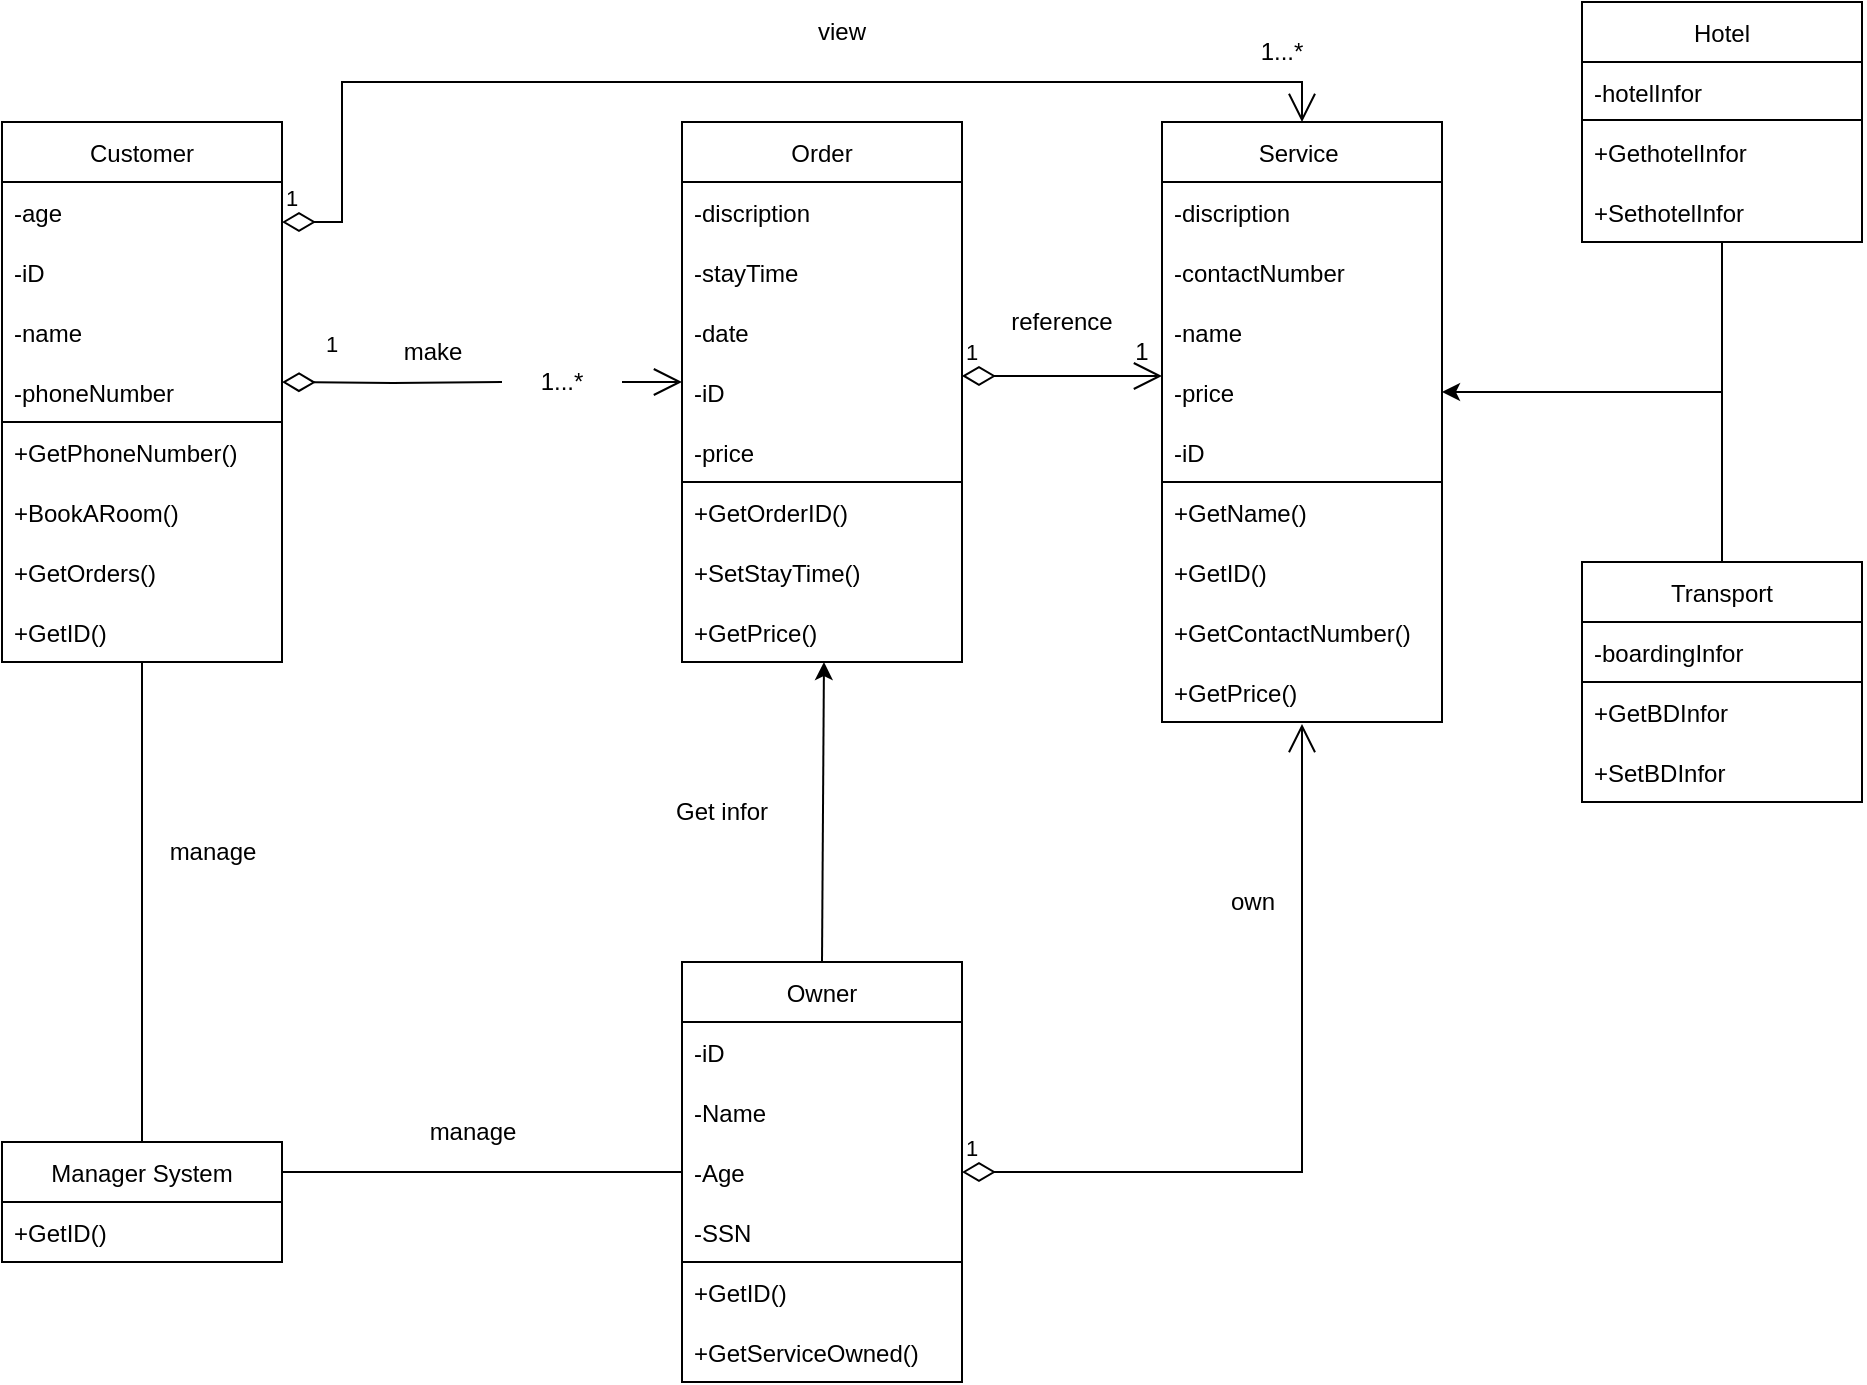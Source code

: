 <mxfile version="20.5.1" type="github">
  <diagram name="Page-1" id="c4acf3e9-155e-7222-9cf6-157b1a14988f">
    <mxGraphModel dx="1578" dy="1904" grid="1" gridSize="10" guides="1" tooltips="1" connect="1" arrows="1" fold="1" page="1" pageScale="1" pageWidth="850" pageHeight="1100" background="none" math="0" shadow="0">
      <root>
        <mxCell id="0" />
        <mxCell id="1" parent="0" />
        <mxCell id="w634_Kkc9kHz6LeSrULX-25" value="Order" style="swimlane;fontStyle=0;childLayout=stackLayout;horizontal=1;startSize=30;horizontalStack=0;resizeParent=1;resizeParentMax=0;resizeLast=0;collapsible=1;marginBottom=0;strokeColor=default;" parent="1" vertex="1">
          <mxGeometry x="420" y="20" width="140" height="270" as="geometry">
            <mxRectangle x="690" y="20" width="60" height="30" as="alternateBounds" />
          </mxGeometry>
        </mxCell>
        <mxCell id="w634_Kkc9kHz6LeSrULX-40" value="-discription" style="text;strokeColor=none;fillColor=none;align=left;verticalAlign=middle;spacingLeft=4;spacingRight=4;overflow=hidden;points=[[0,0.5],[1,0.5]];portConstraint=eastwest;rotatable=0;" parent="w634_Kkc9kHz6LeSrULX-25" vertex="1">
          <mxGeometry y="30" width="140" height="30" as="geometry" />
        </mxCell>
        <mxCell id="w634_Kkc9kHz6LeSrULX-33" value="-stayTime" style="text;strokeColor=none;fillColor=none;align=left;verticalAlign=middle;spacingLeft=4;spacingRight=4;overflow=hidden;points=[[0,0.5],[1,0.5]];portConstraint=eastwest;rotatable=0;" parent="w634_Kkc9kHz6LeSrULX-25" vertex="1">
          <mxGeometry y="60" width="140" height="30" as="geometry" />
        </mxCell>
        <mxCell id="w634_Kkc9kHz6LeSrULX-28" value="-date" style="text;strokeColor=none;fillColor=none;align=left;verticalAlign=middle;spacingLeft=4;spacingRight=4;overflow=hidden;points=[[0,0.5],[1,0.5]];portConstraint=eastwest;rotatable=0;" parent="w634_Kkc9kHz6LeSrULX-25" vertex="1">
          <mxGeometry y="90" width="140" height="30" as="geometry" />
        </mxCell>
        <mxCell id="w634_Kkc9kHz6LeSrULX-26" value="-iD" style="text;strokeColor=none;fillColor=none;align=left;verticalAlign=middle;spacingLeft=4;spacingRight=4;overflow=hidden;points=[[0,0.5],[1,0.5]];portConstraint=eastwest;rotatable=0;" parent="w634_Kkc9kHz6LeSrULX-25" vertex="1">
          <mxGeometry y="120" width="140" height="30" as="geometry" />
        </mxCell>
        <mxCell id="w634_Kkc9kHz6LeSrULX-64" value="-price" style="text;strokeColor=none;fillColor=none;align=left;verticalAlign=middle;spacingLeft=4;spacingRight=4;overflow=hidden;points=[[0,0.5],[1,0.5]];portConstraint=eastwest;rotatable=0;" parent="w634_Kkc9kHz6LeSrULX-25" vertex="1">
          <mxGeometry y="150" width="140" height="30" as="geometry" />
        </mxCell>
        <mxCell id="w634_Kkc9kHz6LeSrULX-42" value="" style="endArrow=none;html=1;rounded=0;" parent="w634_Kkc9kHz6LeSrULX-25" edge="1">
          <mxGeometry width="50" height="50" relative="1" as="geometry">
            <mxPoint y="180" as="sourcePoint" />
            <mxPoint x="140" y="180" as="targetPoint" />
          </mxGeometry>
        </mxCell>
        <mxCell id="w634_Kkc9kHz6LeSrULX-30" value="+GetOrderID()" style="text;strokeColor=none;fillColor=none;align=left;verticalAlign=middle;spacingLeft=4;spacingRight=4;overflow=hidden;points=[[0,0.5],[1,0.5]];portConstraint=eastwest;rotatable=0;" parent="w634_Kkc9kHz6LeSrULX-25" vertex="1">
          <mxGeometry y="180" width="140" height="30" as="geometry" />
        </mxCell>
        <mxCell id="w634_Kkc9kHz6LeSrULX-41" value="+SetStayTime()" style="text;strokeColor=none;fillColor=none;align=left;verticalAlign=middle;spacingLeft=4;spacingRight=4;overflow=hidden;points=[[0,0.5],[1,0.5]];portConstraint=eastwest;rotatable=0;" parent="w634_Kkc9kHz6LeSrULX-25" vertex="1">
          <mxGeometry y="210" width="140" height="30" as="geometry" />
        </mxCell>
        <mxCell id="w634_Kkc9kHz6LeSrULX-65" value="+GetPrice()" style="text;strokeColor=none;fillColor=none;align=left;verticalAlign=middle;spacingLeft=4;spacingRight=4;overflow=hidden;points=[[0,0.5],[1,0.5]];portConstraint=eastwest;rotatable=0;" parent="w634_Kkc9kHz6LeSrULX-25" vertex="1">
          <mxGeometry y="240" width="140" height="30" as="geometry" />
        </mxCell>
        <mxCell id="w634_Kkc9kHz6LeSrULX-38" value="" style="group" parent="1" vertex="1" connectable="0">
          <mxGeometry x="80" y="20" width="140" height="300" as="geometry" />
        </mxCell>
        <mxCell id="w634_Kkc9kHz6LeSrULX-5" value="Customer" style="swimlane;fontStyle=0;childLayout=stackLayout;horizontal=1;startSize=30;horizontalStack=0;resizeParent=1;resizeParentMax=0;resizeLast=0;collapsible=1;marginBottom=0;strokeColor=default;" parent="w634_Kkc9kHz6LeSrULX-38" vertex="1">
          <mxGeometry width="140" height="270" as="geometry">
            <mxRectangle width="60" height="30" as="alternateBounds" />
          </mxGeometry>
        </mxCell>
        <mxCell id="w634_Kkc9kHz6LeSrULX-23" value="-age" style="text;strokeColor=none;fillColor=none;align=left;verticalAlign=middle;spacingLeft=4;spacingRight=4;overflow=hidden;points=[[0,0.5],[1,0.5]];portConstraint=eastwest;rotatable=0;" parent="w634_Kkc9kHz6LeSrULX-5" vertex="1">
          <mxGeometry y="30" width="140" height="30" as="geometry" />
        </mxCell>
        <mxCell id="w634_Kkc9kHz6LeSrULX-6" value="-iD" style="text;strokeColor=none;fillColor=none;align=left;verticalAlign=middle;spacingLeft=4;spacingRight=4;overflow=hidden;points=[[0,0.5],[1,0.5]];portConstraint=eastwest;rotatable=0;" parent="w634_Kkc9kHz6LeSrULX-5" vertex="1">
          <mxGeometry y="60" width="140" height="30" as="geometry" />
        </mxCell>
        <mxCell id="w634_Kkc9kHz6LeSrULX-7" value="-name" style="text;strokeColor=none;fillColor=none;align=left;verticalAlign=middle;spacingLeft=4;spacingRight=4;overflow=hidden;points=[[0,0.5],[1,0.5]];portConstraint=eastwest;rotatable=0;" parent="w634_Kkc9kHz6LeSrULX-5" vertex="1">
          <mxGeometry y="90" width="140" height="30" as="geometry" />
        </mxCell>
        <mxCell id="w634_Kkc9kHz6LeSrULX-35" value="-phoneNumber" style="text;strokeColor=none;fillColor=none;align=left;verticalAlign=middle;spacingLeft=4;spacingRight=4;overflow=hidden;points=[[0,0.5],[1,0.5]];portConstraint=eastwest;rotatable=0;" parent="w634_Kkc9kHz6LeSrULX-5" vertex="1">
          <mxGeometry y="120" width="140" height="30" as="geometry" />
        </mxCell>
        <mxCell id="w634_Kkc9kHz6LeSrULX-43" value="" style="endArrow=none;html=1;rounded=0;" parent="w634_Kkc9kHz6LeSrULX-5" edge="1">
          <mxGeometry width="50" height="50" relative="1" as="geometry">
            <mxPoint y="150" as="sourcePoint" />
            <mxPoint x="140" y="150" as="targetPoint" />
          </mxGeometry>
        </mxCell>
        <mxCell id="w634_Kkc9kHz6LeSrULX-37" value="+GetPhoneNumber()" style="text;strokeColor=none;fillColor=none;align=left;verticalAlign=middle;spacingLeft=4;spacingRight=4;overflow=hidden;points=[[0,0.5],[1,0.5]];portConstraint=eastwest;rotatable=0;" parent="w634_Kkc9kHz6LeSrULX-5" vertex="1">
          <mxGeometry y="150" width="140" height="30" as="geometry" />
        </mxCell>
        <mxCell id="w634_Kkc9kHz6LeSrULX-39" value="+BookARoom()" style="text;strokeColor=none;fillColor=none;align=left;verticalAlign=middle;spacingLeft=4;spacingRight=4;overflow=hidden;points=[[0,0.5],[1,0.5]];portConstraint=eastwest;rotatable=0;" parent="w634_Kkc9kHz6LeSrULX-5" vertex="1">
          <mxGeometry y="180" width="140" height="30" as="geometry" />
        </mxCell>
        <mxCell id="w634_Kkc9kHz6LeSrULX-21" value="+GetOrders()" style="text;strokeColor=none;fillColor=none;align=left;verticalAlign=middle;spacingLeft=4;spacingRight=4;overflow=hidden;points=[[0,0.5],[1,0.5]];portConstraint=eastwest;rotatable=0;" parent="w634_Kkc9kHz6LeSrULX-5" vertex="1">
          <mxGeometry y="210" width="140" height="30" as="geometry" />
        </mxCell>
        <mxCell id="w634_Kkc9kHz6LeSrULX-19" value="+GetID()" style="text;strokeColor=none;fillColor=none;align=left;verticalAlign=middle;spacingLeft=4;spacingRight=4;overflow=hidden;points=[[0,0.5],[1,0.5]];portConstraint=eastwest;rotatable=0;" parent="w634_Kkc9kHz6LeSrULX-5" vertex="1">
          <mxGeometry y="240" width="140" height="30" as="geometry" />
        </mxCell>
        <mxCell id="w634_Kkc9kHz6LeSrULX-47" value="make" style="text;html=1;align=center;verticalAlign=middle;resizable=0;points=[];autosize=1;strokeColor=none;fillColor=none;" parent="1" vertex="1">
          <mxGeometry x="270" y="120" width="50" height="30" as="geometry" />
        </mxCell>
        <mxCell id="w634_Kkc9kHz6LeSrULX-50" value="1" style="endArrow=open;html=1;endSize=12;startArrow=none;startSize=14;startFill=0;edgeStyle=orthogonalEdgeStyle;align=left;verticalAlign=bottom;rounded=0;exitX=1;exitY=0.5;exitDx=0;exitDy=0;entryX=0;entryY=0.5;entryDx=0;entryDy=0;" parent="1" source="4p1TbeipHJSdnn8K-Sfy-2" edge="1">
          <mxGeometry x="-1" y="150" relative="1" as="geometry">
            <mxPoint x="340" y="185" as="sourcePoint" />
            <mxPoint x="420" y="150" as="targetPoint" />
            <mxPoint x="-150" y="140" as="offset" />
          </mxGeometry>
        </mxCell>
        <mxCell id="w634_Kkc9kHz6LeSrULX-51" value="Service " style="swimlane;fontStyle=0;childLayout=stackLayout;horizontal=1;startSize=30;horizontalStack=0;resizeParent=1;resizeParentMax=0;resizeLast=0;collapsible=1;marginBottom=0;strokeColor=default;" parent="1" vertex="1">
          <mxGeometry x="660" y="20" width="140" height="300" as="geometry">
            <mxRectangle x="690" y="20" width="60" height="30" as="alternateBounds" />
          </mxGeometry>
        </mxCell>
        <mxCell id="w634_Kkc9kHz6LeSrULX-52" value="-discription" style="text;strokeColor=none;fillColor=none;align=left;verticalAlign=middle;spacingLeft=4;spacingRight=4;overflow=hidden;points=[[0,0.5],[1,0.5]];portConstraint=eastwest;rotatable=0;" parent="w634_Kkc9kHz6LeSrULX-51" vertex="1">
          <mxGeometry y="30" width="140" height="30" as="geometry" />
        </mxCell>
        <mxCell id="w634_Kkc9kHz6LeSrULX-53" value="-contactNumber" style="text;strokeColor=none;fillColor=none;align=left;verticalAlign=middle;spacingLeft=4;spacingRight=4;overflow=hidden;points=[[0,0.5],[1,0.5]];portConstraint=eastwest;rotatable=0;" parent="w634_Kkc9kHz6LeSrULX-51" vertex="1">
          <mxGeometry y="60" width="140" height="30" as="geometry" />
        </mxCell>
        <mxCell id="w634_Kkc9kHz6LeSrULX-56" value="-name" style="text;strokeColor=none;fillColor=none;align=left;verticalAlign=middle;spacingLeft=4;spacingRight=4;overflow=hidden;points=[[0,0.5],[1,0.5]];portConstraint=eastwest;rotatable=0;" parent="w634_Kkc9kHz6LeSrULX-51" vertex="1">
          <mxGeometry y="90" width="140" height="30" as="geometry" />
        </mxCell>
        <mxCell id="w634_Kkc9kHz6LeSrULX-66" value="-price" style="text;strokeColor=none;fillColor=none;align=left;verticalAlign=middle;spacingLeft=4;spacingRight=4;overflow=hidden;points=[[0,0.5],[1,0.5]];portConstraint=eastwest;rotatable=0;" parent="w634_Kkc9kHz6LeSrULX-51" vertex="1">
          <mxGeometry y="120" width="140" height="30" as="geometry" />
        </mxCell>
        <mxCell id="w634_Kkc9kHz6LeSrULX-57" value="-iD" style="text;strokeColor=none;fillColor=none;align=left;verticalAlign=middle;spacingLeft=4;spacingRight=4;overflow=hidden;points=[[0,0.5],[1,0.5]];portConstraint=eastwest;rotatable=0;" parent="w634_Kkc9kHz6LeSrULX-51" vertex="1">
          <mxGeometry y="150" width="140" height="30" as="geometry" />
        </mxCell>
        <mxCell id="w634_Kkc9kHz6LeSrULX-58" value="" style="endArrow=none;html=1;rounded=0;" parent="w634_Kkc9kHz6LeSrULX-51" edge="1">
          <mxGeometry width="50" height="50" relative="1" as="geometry">
            <mxPoint y="180" as="sourcePoint" />
            <mxPoint x="140" y="180" as="targetPoint" />
          </mxGeometry>
        </mxCell>
        <mxCell id="w634_Kkc9kHz6LeSrULX-62" value="+GetName()" style="text;strokeColor=none;fillColor=none;align=left;verticalAlign=middle;spacingLeft=4;spacingRight=4;overflow=hidden;points=[[0,0.5],[1,0.5]];portConstraint=eastwest;rotatable=0;" parent="w634_Kkc9kHz6LeSrULX-51" vertex="1">
          <mxGeometry y="180" width="140" height="30" as="geometry" />
        </mxCell>
        <mxCell id="w634_Kkc9kHz6LeSrULX-59" value="+GetID()" style="text;strokeColor=none;fillColor=none;align=left;verticalAlign=middle;spacingLeft=4;spacingRight=4;overflow=hidden;points=[[0,0.5],[1,0.5]];portConstraint=eastwest;rotatable=0;" parent="w634_Kkc9kHz6LeSrULX-51" vertex="1">
          <mxGeometry y="210" width="140" height="30" as="geometry" />
        </mxCell>
        <mxCell id="w634_Kkc9kHz6LeSrULX-61" value="+GetContactNumber()" style="text;strokeColor=none;fillColor=none;align=left;verticalAlign=middle;spacingLeft=4;spacingRight=4;overflow=hidden;points=[[0,0.5],[1,0.5]];portConstraint=eastwest;rotatable=0;" parent="w634_Kkc9kHz6LeSrULX-51" vertex="1">
          <mxGeometry y="240" width="140" height="30" as="geometry" />
        </mxCell>
        <mxCell id="w634_Kkc9kHz6LeSrULX-67" value="+GetPrice()" style="text;strokeColor=none;fillColor=none;align=left;verticalAlign=middle;spacingLeft=4;spacingRight=4;overflow=hidden;points=[[0,0.5],[1,0.5]];portConstraint=eastwest;rotatable=0;" parent="w634_Kkc9kHz6LeSrULX-51" vertex="1">
          <mxGeometry y="270" width="140" height="30" as="geometry" />
        </mxCell>
        <mxCell id="w634_Kkc9kHz6LeSrULX-68" value="Owner" style="swimlane;fontStyle=0;childLayout=stackLayout;horizontal=1;startSize=30;horizontalStack=0;resizeParent=1;resizeParentMax=0;resizeLast=0;collapsible=1;marginBottom=0;strokeColor=default;" parent="1" vertex="1">
          <mxGeometry x="420" y="440" width="140" height="210" as="geometry">
            <mxRectangle x="690" y="20" width="60" height="30" as="alternateBounds" />
          </mxGeometry>
        </mxCell>
        <mxCell id="w634_Kkc9kHz6LeSrULX-72" value="-iD" style="text;strokeColor=none;fillColor=none;align=left;verticalAlign=middle;spacingLeft=4;spacingRight=4;overflow=hidden;points=[[0,0.5],[1,0.5]];portConstraint=eastwest;rotatable=0;" parent="w634_Kkc9kHz6LeSrULX-68" vertex="1">
          <mxGeometry y="30" width="140" height="30" as="geometry" />
        </mxCell>
        <mxCell id="w634_Kkc9kHz6LeSrULX-78" value="-Name" style="text;strokeColor=none;fillColor=none;align=left;verticalAlign=middle;spacingLeft=4;spacingRight=4;overflow=hidden;points=[[0,0.5],[1,0.5]];portConstraint=eastwest;rotatable=0;" parent="w634_Kkc9kHz6LeSrULX-68" vertex="1">
          <mxGeometry y="60" width="140" height="30" as="geometry" />
        </mxCell>
        <mxCell id="w634_Kkc9kHz6LeSrULX-79" value="-Age" style="text;strokeColor=none;fillColor=none;align=left;verticalAlign=middle;spacingLeft=4;spacingRight=4;overflow=hidden;points=[[0,0.5],[1,0.5]];portConstraint=eastwest;rotatable=0;" parent="w634_Kkc9kHz6LeSrULX-68" vertex="1">
          <mxGeometry y="90" width="140" height="30" as="geometry" />
        </mxCell>
        <mxCell id="w634_Kkc9kHz6LeSrULX-80" value="-SSN" style="text;strokeColor=none;fillColor=none;align=left;verticalAlign=middle;spacingLeft=4;spacingRight=4;overflow=hidden;points=[[0,0.5],[1,0.5]];portConstraint=eastwest;rotatable=0;" parent="w634_Kkc9kHz6LeSrULX-68" vertex="1">
          <mxGeometry y="120" width="140" height="30" as="geometry" />
        </mxCell>
        <mxCell id="w634_Kkc9kHz6LeSrULX-74" value="" style="endArrow=none;html=1;rounded=0;" parent="w634_Kkc9kHz6LeSrULX-68" edge="1">
          <mxGeometry width="50" height="50" relative="1" as="geometry">
            <mxPoint y="150" as="sourcePoint" />
            <mxPoint x="140" y="150" as="targetPoint" />
          </mxGeometry>
        </mxCell>
        <mxCell id="w634_Kkc9kHz6LeSrULX-75" value="+GetID()" style="text;strokeColor=none;fillColor=none;align=left;verticalAlign=middle;spacingLeft=4;spacingRight=4;overflow=hidden;points=[[0,0.5],[1,0.5]];portConstraint=eastwest;rotatable=0;" parent="w634_Kkc9kHz6LeSrULX-68" vertex="1">
          <mxGeometry y="150" width="140" height="30" as="geometry" />
        </mxCell>
        <mxCell id="w634_Kkc9kHz6LeSrULX-81" value="+GetServiceOwned()" style="text;strokeColor=none;fillColor=none;align=left;verticalAlign=middle;spacingLeft=4;spacingRight=4;overflow=hidden;points=[[0,0.5],[1,0.5]];portConstraint=eastwest;rotatable=0;" parent="w634_Kkc9kHz6LeSrULX-68" vertex="1">
          <mxGeometry y="180" width="140" height="30" as="geometry" />
        </mxCell>
        <mxCell id="w634_Kkc9kHz6LeSrULX-82" value="1" style="endArrow=open;html=1;endSize=12;startArrow=diamondThin;startSize=14;startFill=0;edgeStyle=orthogonalEdgeStyle;align=left;verticalAlign=bottom;rounded=0;entryX=0.5;entryY=1.033;entryDx=0;entryDy=0;entryPerimeter=0;exitX=1;exitY=0.5;exitDx=0;exitDy=0;" parent="1" source="w634_Kkc9kHz6LeSrULX-79" target="w634_Kkc9kHz6LeSrULX-67" edge="1">
          <mxGeometry x="-1" y="3" relative="1" as="geometry">
            <mxPoint x="570" y="410" as="sourcePoint" />
            <mxPoint x="730" y="410" as="targetPoint" />
          </mxGeometry>
        </mxCell>
        <mxCell id="w634_Kkc9kHz6LeSrULX-83" value="own" style="text;html=1;align=center;verticalAlign=middle;resizable=0;points=[];autosize=1;strokeColor=none;fillColor=none;" parent="1" vertex="1">
          <mxGeometry x="680" y="395" width="50" height="30" as="geometry" />
        </mxCell>
        <mxCell id="4p1TbeipHJSdnn8K-Sfy-2" value="1...*" style="text;html=1;strokeColor=none;fillColor=none;align=center;verticalAlign=middle;whiteSpace=wrap;rounded=0;" parent="1" vertex="1">
          <mxGeometry x="330" y="135" width="60" height="30" as="geometry" />
        </mxCell>
        <mxCell id="4p1TbeipHJSdnn8K-Sfy-3" value="" style="endArrow=none;html=1;endSize=12;startArrow=diamondThin;startSize=14;startFill=0;edgeStyle=orthogonalEdgeStyle;align=left;verticalAlign=bottom;rounded=0;entryX=0;entryY=0.5;entryDx=0;entryDy=0;" parent="1" target="4p1TbeipHJSdnn8K-Sfy-2" edge="1">
          <mxGeometry x="-1" y="3" relative="1" as="geometry">
            <mxPoint x="220" y="150" as="sourcePoint" />
            <mxPoint x="420" y="150" as="targetPoint" />
          </mxGeometry>
        </mxCell>
        <mxCell id="4p1TbeipHJSdnn8K-Sfy-6" value="1" style="endArrow=open;html=1;endSize=12;startArrow=diamondThin;startSize=14;startFill=0;edgeStyle=orthogonalEdgeStyle;align=left;verticalAlign=bottom;rounded=0;entryX=0.5;entryY=0;entryDx=0;entryDy=0;" parent="1" target="w634_Kkc9kHz6LeSrULX-51" edge="1">
          <mxGeometry x="-1" y="3" relative="1" as="geometry">
            <mxPoint x="220" y="70" as="sourcePoint" />
            <mxPoint x="730" as="targetPoint" />
            <Array as="points">
              <mxPoint x="250" y="70" />
              <mxPoint x="250" />
              <mxPoint x="730" />
            </Array>
          </mxGeometry>
        </mxCell>
        <mxCell id="4p1TbeipHJSdnn8K-Sfy-7" value="view" style="text;html=1;strokeColor=none;fillColor=none;align=center;verticalAlign=middle;whiteSpace=wrap;rounded=0;" parent="1" vertex="1">
          <mxGeometry x="470" y="-40" width="60" height="30" as="geometry" />
        </mxCell>
        <mxCell id="4p1TbeipHJSdnn8K-Sfy-8" value="1...*" style="text;html=1;strokeColor=none;fillColor=none;align=center;verticalAlign=middle;whiteSpace=wrap;rounded=0;" parent="1" vertex="1">
          <mxGeometry x="690" y="-30" width="60" height="30" as="geometry" />
        </mxCell>
        <mxCell id="4p1TbeipHJSdnn8K-Sfy-12" value="1" style="endArrow=open;html=1;endSize=12;startArrow=diamondThin;startSize=14;startFill=0;edgeStyle=orthogonalEdgeStyle;align=left;verticalAlign=bottom;rounded=0;exitX=1;exitY=0.233;exitDx=0;exitDy=0;exitPerimeter=0;" parent="1" source="w634_Kkc9kHz6LeSrULX-26" edge="1">
          <mxGeometry x="-1" y="3" relative="1" as="geometry">
            <mxPoint x="570" y="-70" as="sourcePoint" />
            <mxPoint x="660" y="147" as="targetPoint" />
          </mxGeometry>
        </mxCell>
        <mxCell id="4p1TbeipHJSdnn8K-Sfy-13" value="reference" style="text;html=1;strokeColor=none;fillColor=none;align=center;verticalAlign=middle;whiteSpace=wrap;rounded=0;" parent="1" vertex="1">
          <mxGeometry x="580" y="105" width="60" height="30" as="geometry" />
        </mxCell>
        <mxCell id="4p1TbeipHJSdnn8K-Sfy-14" value="1" style="text;html=1;strokeColor=none;fillColor=none;align=center;verticalAlign=middle;whiteSpace=wrap;rounded=0;" parent="1" vertex="1">
          <mxGeometry x="620" y="120" width="60" height="30" as="geometry" />
        </mxCell>
        <mxCell id="4p1TbeipHJSdnn8K-Sfy-21" value="" style="endArrow=classic;html=1;rounded=0;entryX=0.507;entryY=1;entryDx=0;entryDy=0;entryPerimeter=0;exitX=0.5;exitY=0;exitDx=0;exitDy=0;" parent="1" source="w634_Kkc9kHz6LeSrULX-68" target="w634_Kkc9kHz6LeSrULX-65" edge="1">
          <mxGeometry width="50" height="50" relative="1" as="geometry">
            <mxPoint x="460" y="420" as="sourcePoint" />
            <mxPoint x="510" y="370" as="targetPoint" />
          </mxGeometry>
        </mxCell>
        <mxCell id="4p1TbeipHJSdnn8K-Sfy-22" value="Get infor" style="text;html=1;strokeColor=none;fillColor=none;align=center;verticalAlign=middle;whiteSpace=wrap;rounded=0;" parent="1" vertex="1">
          <mxGeometry x="410" y="350" width="60" height="30" as="geometry" />
        </mxCell>
        <mxCell id="Nk2Rdvp4Htun1exUSVnZ-19" style="edgeStyle=orthogonalEdgeStyle;rounded=0;orthogonalLoop=1;jettySize=auto;html=1;entryX=1;entryY=0.5;entryDx=0;entryDy=0;" edge="1" parent="1" source="Nk2Rdvp4Htun1exUSVnZ-1" target="w634_Kkc9kHz6LeSrULX-66">
          <mxGeometry relative="1" as="geometry" />
        </mxCell>
        <mxCell id="Nk2Rdvp4Htun1exUSVnZ-1" value="Hotel" style="swimlane;fontStyle=0;childLayout=stackLayout;horizontal=1;startSize=30;horizontalStack=0;resizeParent=1;resizeParentMax=0;resizeLast=0;collapsible=1;marginBottom=0;strokeColor=default;" vertex="1" parent="1">
          <mxGeometry x="870" y="-40" width="140" height="120" as="geometry">
            <mxRectangle x="690" y="20" width="60" height="30" as="alternateBounds" />
          </mxGeometry>
        </mxCell>
        <mxCell id="Nk2Rdvp4Htun1exUSVnZ-3" value="-hotelInfor" style="text;strokeColor=none;fillColor=none;align=left;verticalAlign=middle;spacingLeft=4;spacingRight=4;overflow=hidden;points=[[0,0.5],[1,0.5]];portConstraint=eastwest;rotatable=0;" vertex="1" parent="Nk2Rdvp4Htun1exUSVnZ-1">
          <mxGeometry y="30" width="140" height="30" as="geometry" />
        </mxCell>
        <mxCell id="Nk2Rdvp4Htun1exUSVnZ-27" value="" style="endArrow=none;html=1;rounded=0;" edge="1" parent="Nk2Rdvp4Htun1exUSVnZ-1">
          <mxGeometry width="50" height="50" relative="1" as="geometry">
            <mxPoint y="59" as="sourcePoint" />
            <mxPoint x="140" y="59" as="targetPoint" />
          </mxGeometry>
        </mxCell>
        <mxCell id="Nk2Rdvp4Htun1exUSVnZ-22" value="+GethotelInfor" style="text;strokeColor=none;fillColor=none;align=left;verticalAlign=middle;spacingLeft=4;spacingRight=4;overflow=hidden;points=[[0,0.5],[1,0.5]];portConstraint=eastwest;rotatable=0;" vertex="1" parent="Nk2Rdvp4Htun1exUSVnZ-1">
          <mxGeometry y="60" width="140" height="30" as="geometry" />
        </mxCell>
        <mxCell id="Nk2Rdvp4Htun1exUSVnZ-23" value="+SethotelInfor" style="text;strokeColor=none;fillColor=none;align=left;verticalAlign=middle;spacingLeft=4;spacingRight=4;overflow=hidden;points=[[0,0.5],[1,0.5]];portConstraint=eastwest;rotatable=0;" vertex="1" parent="Nk2Rdvp4Htun1exUSVnZ-1">
          <mxGeometry y="90" width="140" height="30" as="geometry" />
        </mxCell>
        <mxCell id="Nk2Rdvp4Htun1exUSVnZ-12" value="Transport" style="swimlane;fontStyle=0;childLayout=stackLayout;horizontal=1;startSize=30;horizontalStack=0;resizeParent=1;resizeParentMax=0;resizeLast=0;collapsible=1;marginBottom=0;strokeColor=default;" vertex="1" parent="1">
          <mxGeometry x="870" y="240" width="140" height="120" as="geometry">
            <mxRectangle x="690" y="20" width="60" height="30" as="alternateBounds" />
          </mxGeometry>
        </mxCell>
        <mxCell id="Nk2Rdvp4Htun1exUSVnZ-13" value="-boardingInfor" style="text;strokeColor=none;fillColor=none;align=left;verticalAlign=middle;spacingLeft=4;spacingRight=4;overflow=hidden;points=[[0,0.5],[1,0.5]];portConstraint=eastwest;rotatable=0;" vertex="1" parent="Nk2Rdvp4Htun1exUSVnZ-12">
          <mxGeometry y="30" width="140" height="30" as="geometry" />
        </mxCell>
        <mxCell id="Nk2Rdvp4Htun1exUSVnZ-26" value="" style="endArrow=none;html=1;rounded=0;" edge="1" parent="Nk2Rdvp4Htun1exUSVnZ-12">
          <mxGeometry width="50" height="50" relative="1" as="geometry">
            <mxPoint y="60" as="sourcePoint" />
            <mxPoint x="140" y="60" as="targetPoint" />
          </mxGeometry>
        </mxCell>
        <mxCell id="Nk2Rdvp4Htun1exUSVnZ-24" value="+GetBDInfor" style="text;strokeColor=none;fillColor=none;align=left;verticalAlign=middle;spacingLeft=4;spacingRight=4;overflow=hidden;points=[[0,0.5],[1,0.5]];portConstraint=eastwest;rotatable=0;" vertex="1" parent="Nk2Rdvp4Htun1exUSVnZ-12">
          <mxGeometry y="60" width="140" height="30" as="geometry" />
        </mxCell>
        <mxCell id="Nk2Rdvp4Htun1exUSVnZ-25" value="+SetBDInfor" style="text;strokeColor=none;fillColor=none;align=left;verticalAlign=middle;spacingLeft=4;spacingRight=4;overflow=hidden;points=[[0,0.5],[1,0.5]];portConstraint=eastwest;rotatable=0;" vertex="1" parent="Nk2Rdvp4Htun1exUSVnZ-12">
          <mxGeometry y="90" width="140" height="30" as="geometry" />
        </mxCell>
        <mxCell id="Nk2Rdvp4Htun1exUSVnZ-21" value="" style="endArrow=none;html=1;rounded=0;entryX=0.5;entryY=0;entryDx=0;entryDy=0;" edge="1" parent="1" target="Nk2Rdvp4Htun1exUSVnZ-12">
          <mxGeometry width="50" height="50" relative="1" as="geometry">
            <mxPoint x="940" y="150" as="sourcePoint" />
            <mxPoint x="750" y="70" as="targetPoint" />
          </mxGeometry>
        </mxCell>
        <mxCell id="Nk2Rdvp4Htun1exUSVnZ-28" value="Manager System" style="swimlane;fontStyle=0;childLayout=stackLayout;horizontal=1;startSize=30;horizontalStack=0;resizeParent=1;resizeParentMax=0;resizeLast=0;collapsible=1;marginBottom=0;strokeColor=default;" vertex="1" parent="1">
          <mxGeometry x="80" y="530" width="140" height="60" as="geometry">
            <mxRectangle x="690" y="20" width="60" height="30" as="alternateBounds" />
          </mxGeometry>
        </mxCell>
        <mxCell id="Nk2Rdvp4Htun1exUSVnZ-34" value="+GetID()" style="text;strokeColor=none;fillColor=none;align=left;verticalAlign=middle;spacingLeft=4;spacingRight=4;overflow=hidden;points=[[0,0.5],[1,0.5]];portConstraint=eastwest;rotatable=0;" vertex="1" parent="Nk2Rdvp4Htun1exUSVnZ-28">
          <mxGeometry y="30" width="140" height="30" as="geometry" />
        </mxCell>
        <mxCell id="Nk2Rdvp4Htun1exUSVnZ-36" value="" style="endArrow=none;html=1;rounded=0;exitX=0.5;exitY=0;exitDx=0;exitDy=0;" edge="1" parent="1" source="Nk2Rdvp4Htun1exUSVnZ-28" target="w634_Kkc9kHz6LeSrULX-19">
          <mxGeometry width="50" height="50" relative="1" as="geometry">
            <mxPoint x="100" y="390" as="sourcePoint" />
            <mxPoint x="150" y="340" as="targetPoint" />
          </mxGeometry>
        </mxCell>
        <mxCell id="Nk2Rdvp4Htun1exUSVnZ-37" value="" style="endArrow=none;html=1;rounded=0;exitX=1;exitY=0.5;exitDx=0;exitDy=0;entryX=0;entryY=0.5;entryDx=0;entryDy=0;" edge="1" parent="1" target="w634_Kkc9kHz6LeSrULX-79">
          <mxGeometry width="50" height="50" relative="1" as="geometry">
            <mxPoint x="220" y="545" as="sourcePoint" />
            <mxPoint x="294.23" y="430" as="targetPoint" />
          </mxGeometry>
        </mxCell>
        <mxCell id="Nk2Rdvp4Htun1exUSVnZ-39" value="manage" style="text;html=1;align=center;verticalAlign=middle;resizable=0;points=[];autosize=1;strokeColor=none;fillColor=none;" vertex="1" parent="1">
          <mxGeometry x="150" y="370" width="70" height="30" as="geometry" />
        </mxCell>
        <mxCell id="Nk2Rdvp4Htun1exUSVnZ-40" value="manage" style="text;html=1;align=center;verticalAlign=middle;resizable=0;points=[];autosize=1;strokeColor=none;fillColor=none;" vertex="1" parent="1">
          <mxGeometry x="280" y="510" width="70" height="30" as="geometry" />
        </mxCell>
      </root>
    </mxGraphModel>
  </diagram>
</mxfile>
